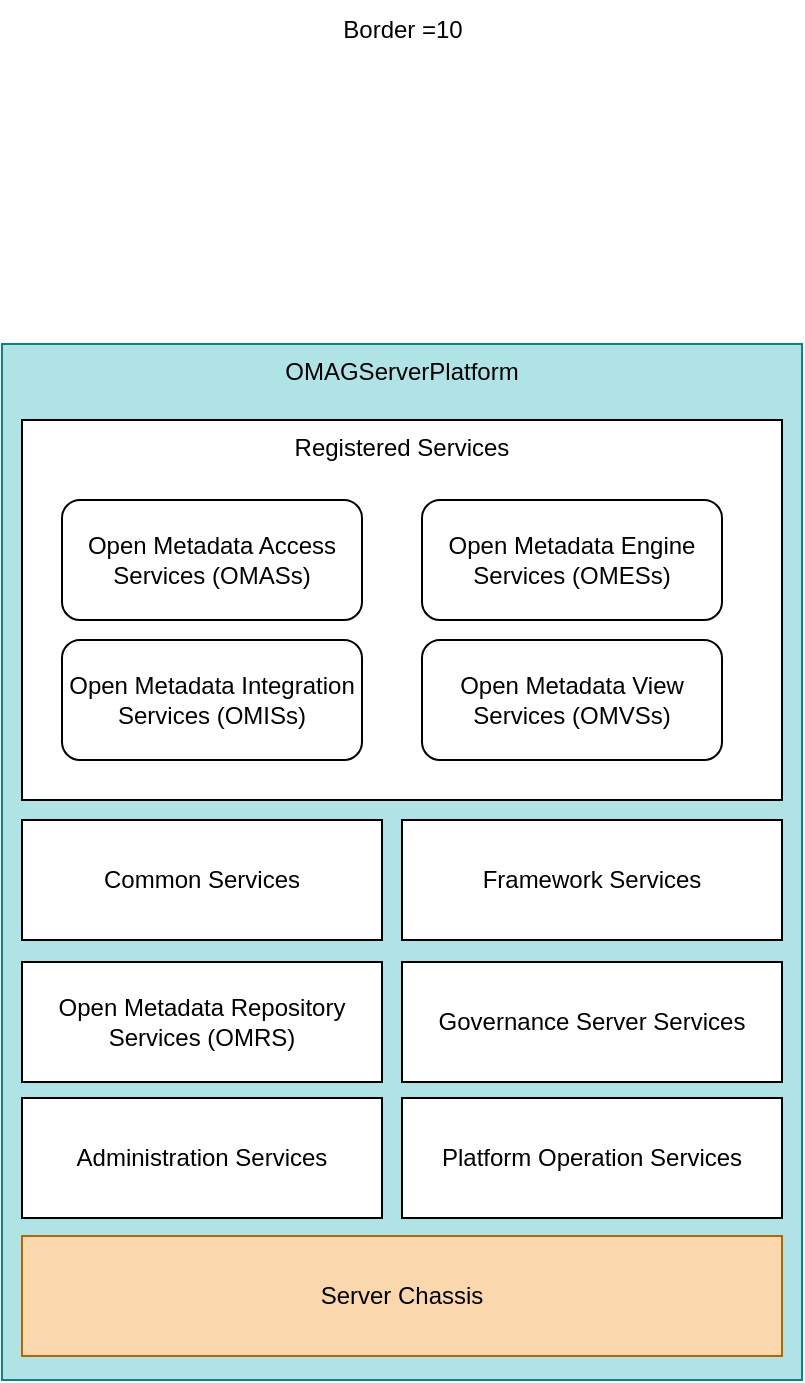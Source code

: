 <mxfile version="20.3.0" type="device"><diagram id="9n8iXTs6fCy3IT47IccP" name="structure"><mxGraphModel dx="1186" dy="773" grid="1" gridSize="10" guides="1" tooltips="1" connect="1" arrows="1" fold="1" page="1" pageScale="1" pageWidth="827" pageHeight="1169" math="0" shadow="0"><root><mxCell id="0"/><mxCell id="1" parent="0"/><mxCell id="5pINv8osB3MnGGa4mzIO-1" value="OMAGServerPlatform" style="rounded=0;whiteSpace=wrap;html=1;verticalAlign=top;fillColor=#b0e3e6;strokeColor=#0e8088;" parent="1" vertex="1"><mxGeometry x="30" y="212" width="400" height="518" as="geometry"/></mxCell><mxCell id="5pINv8osB3MnGGa4mzIO-2" value="Server Chassis" style="rounded=0;whiteSpace=wrap;html=1;fillColor=#fad7ac;strokeColor=#b46504;" parent="1" vertex="1"><mxGeometry x="40" y="658" width="380" height="60" as="geometry"/></mxCell><mxCell id="5pINv8osB3MnGGa4mzIO-3" value="Open Metadata Repository Services (OMRS)" style="rounded=0;whiteSpace=wrap;html=1;" parent="1" vertex="1"><mxGeometry x="40" y="521" width="180" height="60" as="geometry"/></mxCell><mxCell id="5pINv8osB3MnGGa4mzIO-4" value="Framework Services" style="rounded=0;whiteSpace=wrap;html=1;" parent="1" vertex="1"><mxGeometry x="230" y="450" width="190" height="60" as="geometry"/></mxCell><mxCell id="5pINv8osB3MnGGa4mzIO-5" value="Governance Server Services" style="rounded=0;whiteSpace=wrap;html=1;" parent="1" vertex="1"><mxGeometry x="230" y="521" width="190" height="60" as="geometry"/></mxCell><mxCell id="5pINv8osB3MnGGa4mzIO-9" value="Registered Services" style="rounded=0;whiteSpace=wrap;html=1;verticalAlign=top;" parent="1" vertex="1"><mxGeometry x="40" y="250" width="380" height="190" as="geometry"/></mxCell><mxCell id="5pINv8osB3MnGGa4mzIO-10" value="Administration Services" style="rounded=0;whiteSpace=wrap;html=1;" parent="1" vertex="1"><mxGeometry x="40" y="589" width="180" height="60" as="geometry"/></mxCell><mxCell id="5pINv8osB3MnGGa4mzIO-11" value="Platform Operation Services" style="rounded=0;whiteSpace=wrap;html=1;" parent="1" vertex="1"><mxGeometry x="230" y="589" width="190" height="60" as="geometry"/></mxCell><mxCell id="tQW9GtEJ1VcCBCQTBOvx-1" value="Open Metadata Access Services (OMASs)" style="rounded=1;whiteSpace=wrap;html=1;" parent="1" vertex="1"><mxGeometry x="60" y="290" width="150" height="60" as="geometry"/></mxCell><mxCell id="tQW9GtEJ1VcCBCQTBOvx-2" value="Open Metadata Engine Services (OMESs)" style="rounded=1;whiteSpace=wrap;html=1;" parent="1" vertex="1"><mxGeometry x="240" y="290" width="150" height="60" as="geometry"/></mxCell><mxCell id="tQW9GtEJ1VcCBCQTBOvx-3" value="Open Metadata Integration Services (OMISs)" style="rounded=1;whiteSpace=wrap;html=1;" parent="1" vertex="1"><mxGeometry x="60" y="360" width="150" height="60" as="geometry"/></mxCell><mxCell id="tQW9GtEJ1VcCBCQTBOvx-4" value="Open Metadata View Services (OMVSs)" style="rounded=1;whiteSpace=wrap;html=1;" parent="1" vertex="1"><mxGeometry x="240" y="360" width="150" height="60" as="geometry"/></mxCell><mxCell id="-xZDKtd2q0-F_WubDvb--1" value="Border =10" style="text;html=1;align=center;verticalAlign=middle;resizable=0;points=[];autosize=1;strokeColor=none;fillColor=none;" parent="1" vertex="1"><mxGeometry x="190" y="40" width="80" height="30" as="geometry"/></mxCell><mxCell id="T3H8PeGoGKEwfS6NKueg-1" value="Common Services" style="rounded=0;whiteSpace=wrap;html=1;" vertex="1" parent="1"><mxGeometry x="40" y="450" width="180" height="60" as="geometry"/></mxCell></root></mxGraphModel></diagram></mxfile>